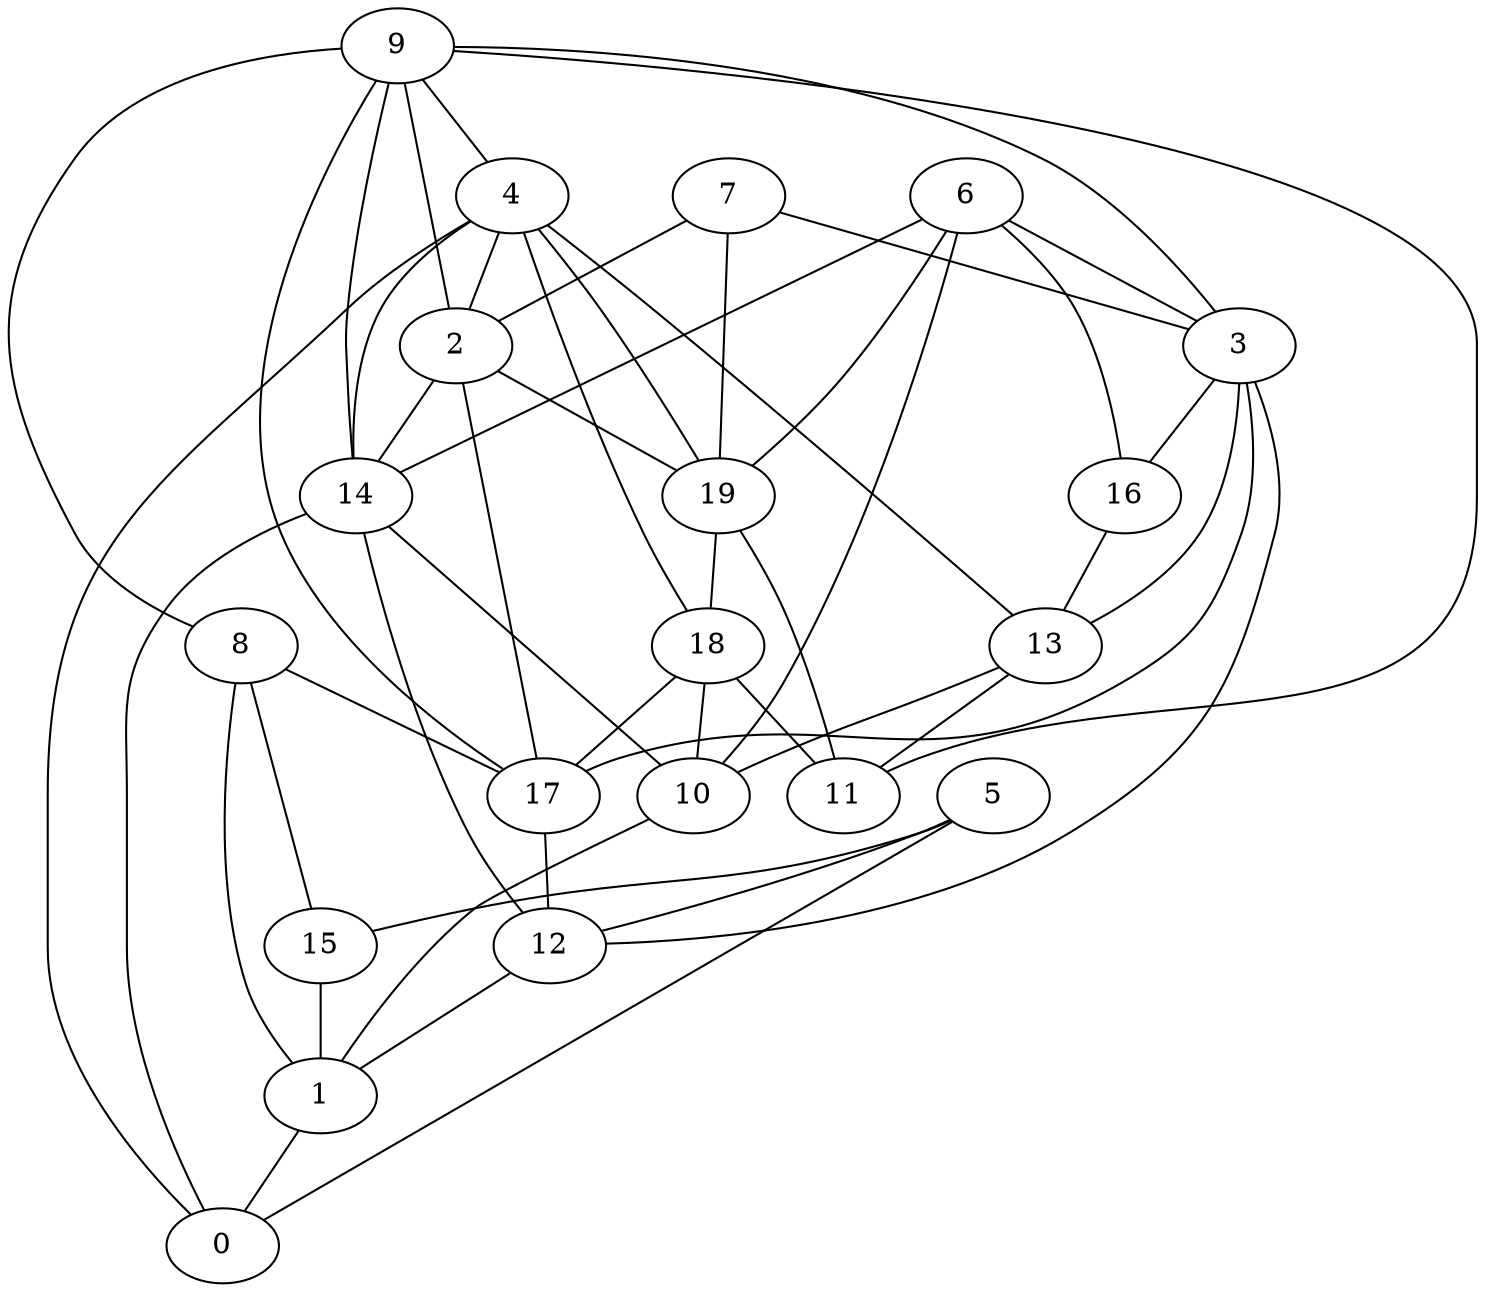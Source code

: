 digraph GG_graph {

subgraph G_graph {
edge [color = black]
"8" -> "17" [dir = none]
"5" -> "15" [dir = none]
"14" -> "12" [dir = none]
"15" -> "1" [dir = none]
"13" -> "10" [dir = none]
"13" -> "11" [dir = none]
"7" -> "3" [dir = none]
"4" -> "18" [dir = none]
"4" -> "0" [dir = none]
"4" -> "2" [dir = none]
"4" -> "13" [dir = none]
"2" -> "14" [dir = none]
"10" -> "1" [dir = none]
"16" -> "13" [dir = none]
"3" -> "16" [dir = none]
"9" -> "17" [dir = none]
"9" -> "2" [dir = none]
"6" -> "19" [dir = none]
"6" -> "16" [dir = none]
"9" -> "3" [dir = none]
"18" -> "17" [dir = none]
"9" -> "8" [dir = none]
"12" -> "1" [dir = none]
"5" -> "12" [dir = none]
"19" -> "11" [dir = none]
"7" -> "2" [dir = none]
"8" -> "1" [dir = none]
"19" -> "18" [dir = none]
"18" -> "10" [dir = none]
"9" -> "14" [dir = none]
"9" -> "11" [dir = none]
"2" -> "17" [dir = none]
"4" -> "19" [dir = none]
"1" -> "0" [dir = none]
"3" -> "17" [dir = none]
"7" -> "19" [dir = none]
"5" -> "0" [dir = none]
"6" -> "10" [dir = none]
"14" -> "0" [dir = none]
"6" -> "14" [dir = none]
"3" -> "13" [dir = none]
"2" -> "19" [dir = none]
"17" -> "12" [dir = none]
"9" -> "4" [dir = none]
"6" -> "3" [dir = none]
"18" -> "11" [dir = none]
"3" -> "12" [dir = none]
"4" -> "14" [dir = none]
"8" -> "15" [dir = none]
"14" -> "10" [dir = none]
}

}
